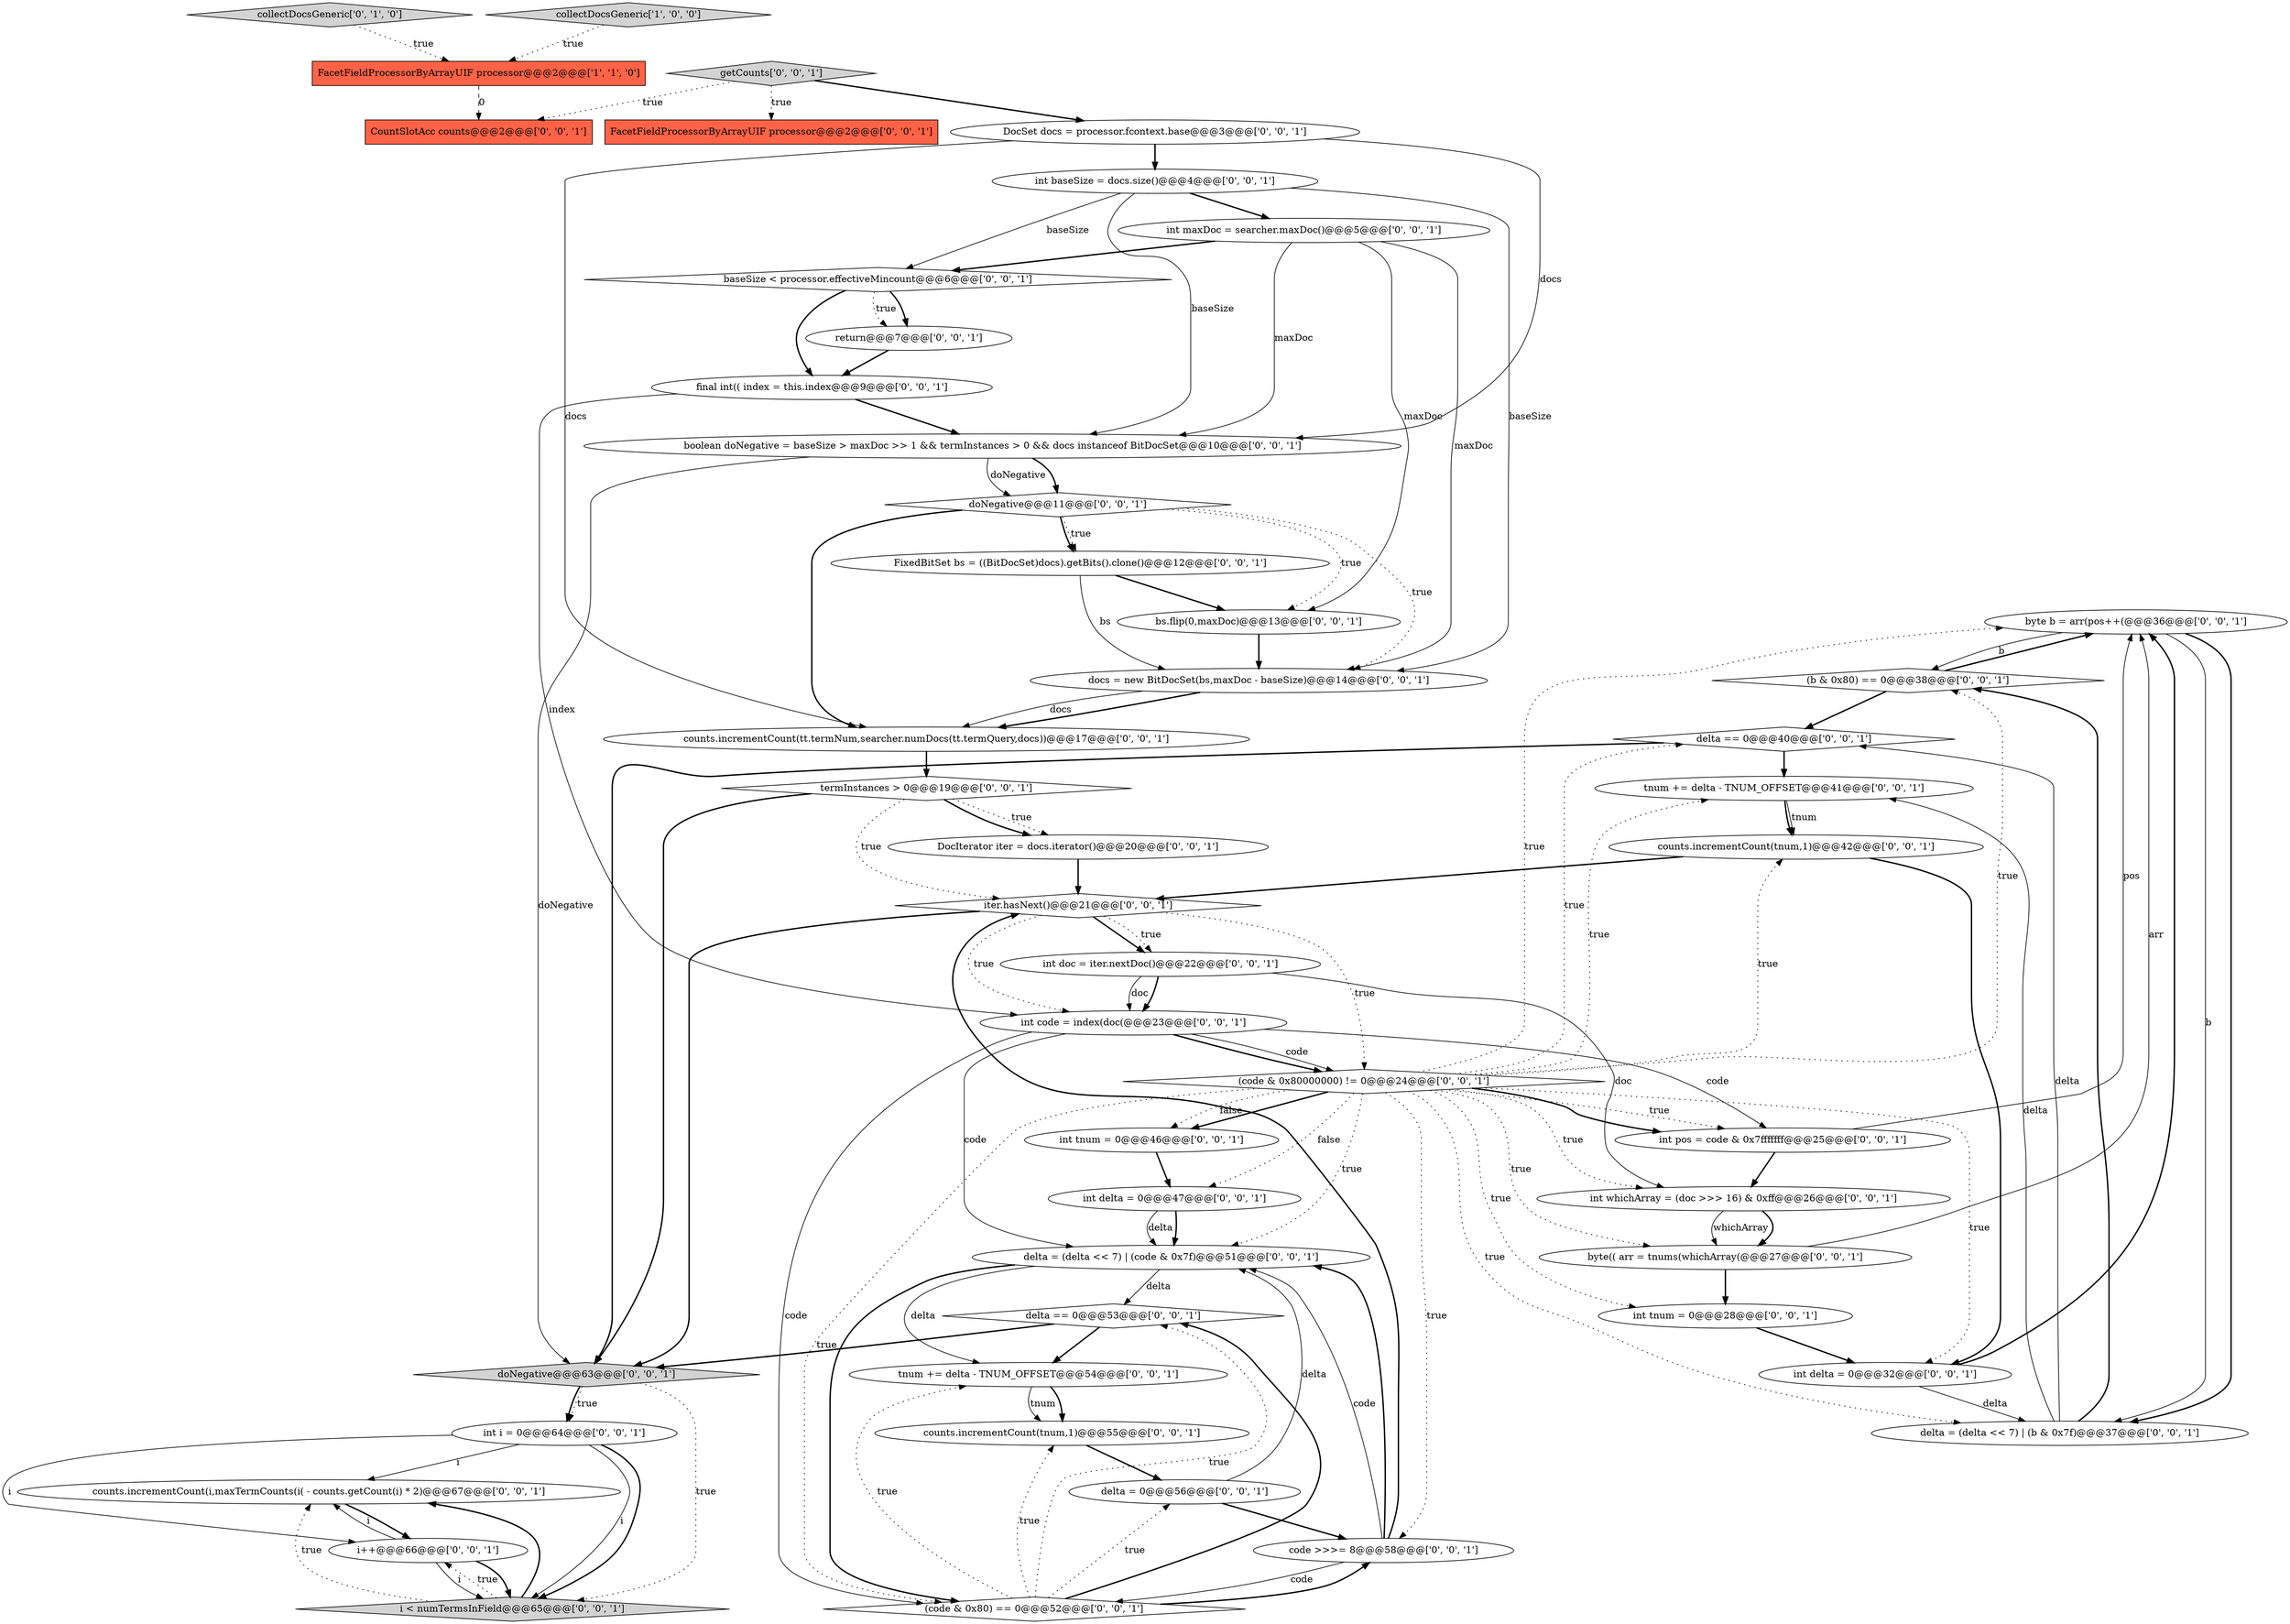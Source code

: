 digraph {
48 [style = filled, label = "byte b = arr(pos++(@@@36@@@['0', '0', '1']", fillcolor = white, shape = ellipse image = "AAA0AAABBB3BBB"];
6 [style = filled, label = "CountSlotAcc counts@@@2@@@['0', '0', '1']", fillcolor = tomato, shape = box image = "AAA0AAABBB3BBB"];
19 [style = filled, label = "counts.incrementCount(i,maxTermCounts(i( - counts.getCount(i) * 2)@@@67@@@['0', '0', '1']", fillcolor = white, shape = ellipse image = "AAA0AAABBB3BBB"];
43 [style = filled, label = "delta == 0@@@53@@@['0', '0', '1']", fillcolor = white, shape = diamond image = "AAA0AAABBB3BBB"];
38 [style = filled, label = "int delta = 0@@@47@@@['0', '0', '1']", fillcolor = white, shape = ellipse image = "AAA0AAABBB3BBB"];
28 [style = filled, label = "tnum += delta - TNUM_OFFSET@@@41@@@['0', '0', '1']", fillcolor = white, shape = ellipse image = "AAA0AAABBB3BBB"];
17 [style = filled, label = "int pos = code & 0x7fffffff@@@25@@@['0', '0', '1']", fillcolor = white, shape = ellipse image = "AAA0AAABBB3BBB"];
37 [style = filled, label = "counts.incrementCount(tnum,1)@@@42@@@['0', '0', '1']", fillcolor = white, shape = ellipse image = "AAA0AAABBB3BBB"];
27 [style = filled, label = "int delta = 0@@@32@@@['0', '0', '1']", fillcolor = white, shape = ellipse image = "AAA0AAABBB3BBB"];
7 [style = filled, label = "(b & 0x80) == 0@@@38@@@['0', '0', '1']", fillcolor = white, shape = diamond image = "AAA0AAABBB3BBB"];
24 [style = filled, label = "i++@@@66@@@['0', '0', '1']", fillcolor = white, shape = ellipse image = "AAA0AAABBB3BBB"];
14 [style = filled, label = "doNegative@@@11@@@['0', '0', '1']", fillcolor = white, shape = diamond image = "AAA0AAABBB3BBB"];
40 [style = filled, label = "code >>>= 8@@@58@@@['0', '0', '1']", fillcolor = white, shape = ellipse image = "AAA0AAABBB3BBB"];
1 [style = filled, label = "FacetFieldProcessorByArrayUIF processor@@@2@@@['1', '1', '0']", fillcolor = tomato, shape = box image = "AAA0AAABBB1BBB"];
4 [style = filled, label = "DocIterator iter = docs.iterator()@@@20@@@['0', '0', '1']", fillcolor = white, shape = ellipse image = "AAA0AAABBB3BBB"];
16 [style = filled, label = "int tnum = 0@@@46@@@['0', '0', '1']", fillcolor = white, shape = ellipse image = "AAA0AAABBB3BBB"];
18 [style = filled, label = "int i = 0@@@64@@@['0', '0', '1']", fillcolor = white, shape = ellipse image = "AAA0AAABBB3BBB"];
41 [style = filled, label = "byte(( arr = tnums(whichArray(@@@27@@@['0', '0', '1']", fillcolor = white, shape = ellipse image = "AAA0AAABBB3BBB"];
32 [style = filled, label = "delta == 0@@@40@@@['0', '0', '1']", fillcolor = white, shape = diamond image = "AAA0AAABBB3BBB"];
2 [style = filled, label = "collectDocsGeneric['0', '1', '0']", fillcolor = lightgray, shape = diamond image = "AAA0AAABBB2BBB"];
46 [style = filled, label = "boolean doNegative = baseSize > maxDoc >> 1 && termInstances > 0 && docs instanceof BitDocSet@@@10@@@['0', '0', '1']", fillcolor = white, shape = ellipse image = "AAA0AAABBB3BBB"];
29 [style = filled, label = "final int(( index = this.index@@@9@@@['0', '0', '1']", fillcolor = white, shape = ellipse image = "AAA0AAABBB3BBB"];
9 [style = filled, label = "int maxDoc = searcher.maxDoc()@@@5@@@['0', '0', '1']", fillcolor = white, shape = ellipse image = "AAA0AAABBB3BBB"];
8 [style = filled, label = "return@@@7@@@['0', '0', '1']", fillcolor = white, shape = ellipse image = "AAA0AAABBB3BBB"];
10 [style = filled, label = "(code & 0x80) == 0@@@52@@@['0', '0', '1']", fillcolor = white, shape = diamond image = "AAA0AAABBB3BBB"];
21 [style = filled, label = "(code & 0x80000000) != 0@@@24@@@['0', '0', '1']", fillcolor = white, shape = diamond image = "AAA0AAABBB3BBB"];
44 [style = filled, label = "getCounts['0', '0', '1']", fillcolor = lightgray, shape = diamond image = "AAA0AAABBB3BBB"];
30 [style = filled, label = "delta = 0@@@56@@@['0', '0', '1']", fillcolor = white, shape = ellipse image = "AAA0AAABBB3BBB"];
39 [style = filled, label = "delta = (delta << 7) | (code & 0x7f)@@@51@@@['0', '0', '1']", fillcolor = white, shape = ellipse image = "AAA0AAABBB3BBB"];
3 [style = filled, label = "FacetFieldProcessorByArrayUIF processor@@@2@@@['0', '0', '1']", fillcolor = tomato, shape = box image = "AAA0AAABBB3BBB"];
23 [style = filled, label = "FixedBitSet bs = ((BitDocSet)docs).getBits().clone()@@@12@@@['0', '0', '1']", fillcolor = white, shape = ellipse image = "AAA0AAABBB3BBB"];
47 [style = filled, label = "int code = index(doc(@@@23@@@['0', '0', '1']", fillcolor = white, shape = ellipse image = "AAA0AAABBB3BBB"];
13 [style = filled, label = "tnum += delta - TNUM_OFFSET@@@54@@@['0', '0', '1']", fillcolor = white, shape = ellipse image = "AAA0AAABBB3BBB"];
34 [style = filled, label = "int tnum = 0@@@28@@@['0', '0', '1']", fillcolor = white, shape = ellipse image = "AAA0AAABBB3BBB"];
15 [style = filled, label = "doNegative@@@63@@@['0', '0', '1']", fillcolor = lightgray, shape = diamond image = "AAA0AAABBB3BBB"];
20 [style = filled, label = "counts.incrementCount(tt.termNum,searcher.numDocs(tt.termQuery,docs))@@@17@@@['0', '0', '1']", fillcolor = white, shape = ellipse image = "AAA0AAABBB3BBB"];
25 [style = filled, label = "termInstances > 0@@@19@@@['0', '0', '1']", fillcolor = white, shape = diamond image = "AAA0AAABBB3BBB"];
5 [style = filled, label = "int doc = iter.nextDoc()@@@22@@@['0', '0', '1']", fillcolor = white, shape = ellipse image = "AAA0AAABBB3BBB"];
33 [style = filled, label = "bs.flip(0,maxDoc)@@@13@@@['0', '0', '1']", fillcolor = white, shape = ellipse image = "AAA0AAABBB3BBB"];
26 [style = filled, label = "int baseSize = docs.size()@@@4@@@['0', '0', '1']", fillcolor = white, shape = ellipse image = "AAA0AAABBB3BBB"];
31 [style = filled, label = "DocSet docs = processor.fcontext.base@@@3@@@['0', '0', '1']", fillcolor = white, shape = ellipse image = "AAA0AAABBB3BBB"];
45 [style = filled, label = "iter.hasNext()@@@21@@@['0', '0', '1']", fillcolor = white, shape = diamond image = "AAA0AAABBB3BBB"];
35 [style = filled, label = "int whichArray = (doc >>> 16) & 0xff@@@26@@@['0', '0', '1']", fillcolor = white, shape = ellipse image = "AAA0AAABBB3BBB"];
42 [style = filled, label = "delta = (delta << 7) | (b & 0x7f)@@@37@@@['0', '0', '1']", fillcolor = white, shape = ellipse image = "AAA0AAABBB3BBB"];
12 [style = filled, label = "i < numTermsInField@@@65@@@['0', '0', '1']", fillcolor = lightgray, shape = diamond image = "AAA0AAABBB3BBB"];
36 [style = filled, label = "docs = new BitDocSet(bs,maxDoc - baseSize)@@@14@@@['0', '0', '1']", fillcolor = white, shape = ellipse image = "AAA0AAABBB3BBB"];
22 [style = filled, label = "baseSize < processor.effectiveMincount@@@6@@@['0', '0', '1']", fillcolor = white, shape = diamond image = "AAA0AAABBB3BBB"];
11 [style = filled, label = "counts.incrementCount(tnum,1)@@@55@@@['0', '0', '1']", fillcolor = white, shape = ellipse image = "AAA0AAABBB3BBB"];
0 [style = filled, label = "collectDocsGeneric['1', '0', '0']", fillcolor = lightgray, shape = diamond image = "AAA0AAABBB1BBB"];
24->19 [style = solid, label="i"];
22->29 [style = bold, label=""];
21->38 [style = dotted, label="false"];
36->20 [style = bold, label=""];
31->46 [style = solid, label="docs"];
15->18 [style = dotted, label="true"];
45->5 [style = bold, label=""];
47->21 [style = bold, label=""];
21->48 [style = dotted, label="true"];
16->38 [style = bold, label=""];
17->48 [style = solid, label="pos"];
4->45 [style = bold, label=""];
21->40 [style = dotted, label="true"];
20->25 [style = bold, label=""];
18->12 [style = solid, label="i"];
29->47 [style = solid, label="index"];
13->11 [style = bold, label=""];
45->5 [style = dotted, label="true"];
10->40 [style = bold, label=""];
32->28 [style = bold, label=""];
39->43 [style = solid, label="delta"];
21->7 [style = dotted, label="true"];
47->10 [style = solid, label="code"];
36->20 [style = solid, label="docs"];
41->34 [style = bold, label=""];
40->39 [style = bold, label=""];
7->48 [style = bold, label=""];
1->6 [style = dashed, label="0"];
47->21 [style = solid, label="code"];
14->23 [style = dotted, label="true"];
45->47 [style = dotted, label="true"];
10->11 [style = dotted, label="true"];
47->17 [style = solid, label="code"];
45->15 [style = bold, label=""];
38->39 [style = bold, label=""];
12->24 [style = dotted, label="true"];
21->34 [style = dotted, label="true"];
0->1 [style = dotted, label="true"];
10->13 [style = dotted, label="true"];
26->22 [style = solid, label="baseSize"];
21->41 [style = dotted, label="true"];
39->13 [style = solid, label="delta"];
14->36 [style = dotted, label="true"];
21->37 [style = dotted, label="true"];
40->45 [style = bold, label=""];
44->31 [style = bold, label=""];
42->7 [style = bold, label=""];
23->33 [style = bold, label=""];
30->39 [style = solid, label="delta"];
21->17 [style = dotted, label="true"];
28->37 [style = solid, label="tnum"];
31->26 [style = bold, label=""];
26->9 [style = bold, label=""];
40->10 [style = solid, label="code"];
43->15 [style = bold, label=""];
48->7 [style = solid, label="b"];
11->30 [style = bold, label=""];
2->1 [style = dotted, label="true"];
7->32 [style = bold, label=""];
46->15 [style = solid, label="doNegative"];
10->43 [style = dotted, label="true"];
21->35 [style = dotted, label="true"];
45->21 [style = dotted, label="true"];
44->6 [style = dotted, label="true"];
12->19 [style = bold, label=""];
5->47 [style = bold, label=""];
9->36 [style = solid, label="maxDoc"];
37->45 [style = bold, label=""];
5->35 [style = solid, label="doc"];
21->27 [style = dotted, label="true"];
14->23 [style = bold, label=""];
13->11 [style = solid, label="tnum"];
48->42 [style = solid, label="b"];
23->36 [style = solid, label="bs"];
26->46 [style = solid, label="baseSize"];
25->15 [style = bold, label=""];
25->4 [style = dotted, label="true"];
48->42 [style = bold, label=""];
35->41 [style = bold, label=""];
14->33 [style = dotted, label="true"];
15->18 [style = bold, label=""];
21->16 [style = bold, label=""];
12->19 [style = dotted, label="true"];
42->28 [style = solid, label="delta"];
43->13 [style = bold, label=""];
19->24 [style = bold, label=""];
21->39 [style = dotted, label="true"];
21->10 [style = dotted, label="true"];
47->39 [style = solid, label="code"];
39->10 [style = bold, label=""];
46->14 [style = bold, label=""];
35->41 [style = solid, label="whichArray"];
44->3 [style = dotted, label="true"];
24->12 [style = bold, label=""];
25->45 [style = dotted, label="true"];
21->32 [style = dotted, label="true"];
38->39 [style = solid, label="delta"];
21->28 [style = dotted, label="true"];
18->24 [style = solid, label="i"];
21->42 [style = dotted, label="true"];
9->22 [style = bold, label=""];
29->46 [style = bold, label=""];
17->35 [style = bold, label=""];
40->39 [style = solid, label="code"];
21->16 [style = dotted, label="false"];
22->8 [style = bold, label=""];
27->48 [style = bold, label=""];
18->19 [style = solid, label="i"];
37->27 [style = bold, label=""];
42->32 [style = solid, label="delta"];
21->17 [style = bold, label=""];
22->8 [style = dotted, label="true"];
41->48 [style = solid, label="arr"];
10->30 [style = dotted, label="true"];
27->42 [style = solid, label="delta"];
26->36 [style = solid, label="baseSize"];
8->29 [style = bold, label=""];
25->4 [style = bold, label=""];
28->37 [style = bold, label=""];
24->12 [style = solid, label="i"];
10->43 [style = bold, label=""];
9->33 [style = solid, label="maxDoc"];
9->46 [style = solid, label="maxDoc"];
30->40 [style = bold, label=""];
18->12 [style = bold, label=""];
5->47 [style = solid, label="doc"];
33->36 [style = bold, label=""];
32->15 [style = bold, label=""];
14->20 [style = bold, label=""];
46->14 [style = solid, label="doNegative"];
15->12 [style = dotted, label="true"];
31->20 [style = solid, label="docs"];
34->27 [style = bold, label=""];
}

